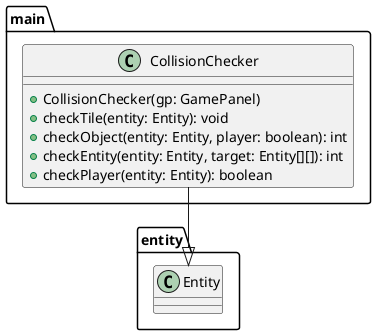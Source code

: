 @startuml CollisionChecker

package main {
    class CollisionChecker {
        + CollisionChecker(gp: GamePanel)
        + checkTile(entity: Entity): void
        + checkObject(entity: Entity, player: boolean): int
        + checkEntity(entity: Entity, target: Entity[][]): int
        + checkPlayer(entity: Entity): boolean
    }
}

package entity {
    class Entity
}

CollisionChecker --|> Entity

@enduml
